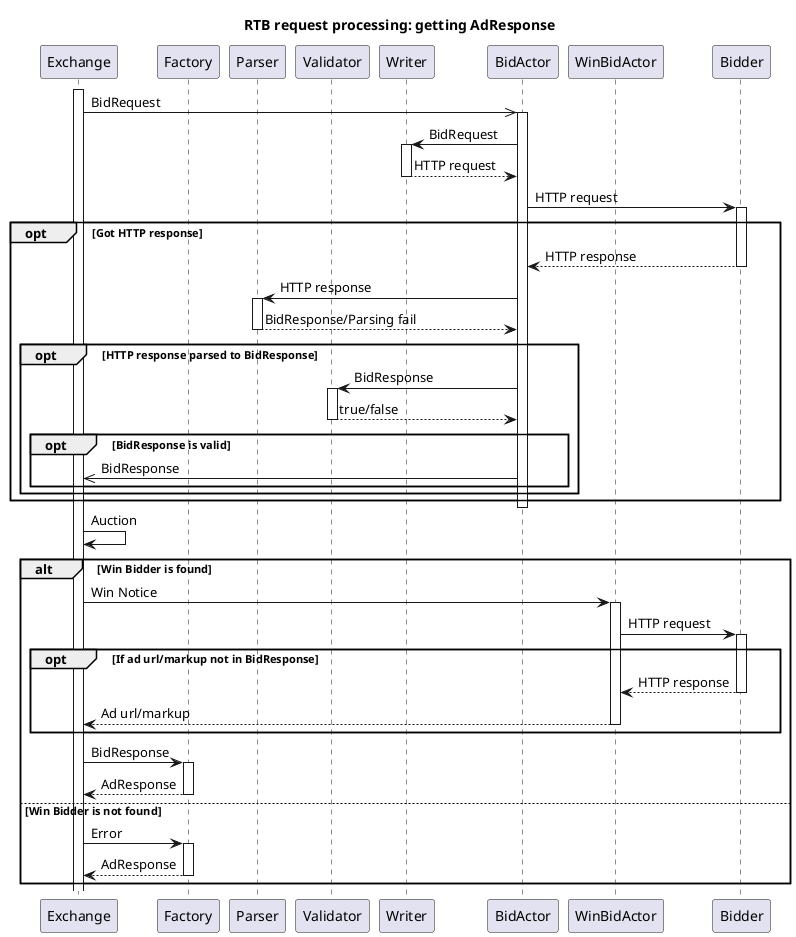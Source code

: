@startuml

title RTB request processing: getting AdResponse

participant Exchange
participant Factory
participant Parser
participant Validator
participant Writer
participant BidActor
participant WinBidActor
participant Bidder

activate Exchange
Exchange ->> BidActor: BidRequest
activate BidActor

BidActor -> Writer: BidRequest
activate Writer
Writer --> BidActor: HTTP request
deactivate Writer

BidActor -> Bidder: HTTP request
activate Bidder
opt Got HTTP response
    BidActor <-- Bidder: HTTP response
    deactivate Bidder

    BidActor -> Parser: HTTP response
    activate Parser

    BidActor <-- Parser: BidResponse/Parsing fail
    deactivate Parser
    opt HTTP response parsed to BidResponse
        BidActor -> Validator: BidResponse
        activate Validator
        BidActor <-- Validator: true/false
        deactivate Validator
        opt BidResponse is valid
            Exchange <<- BidActor: BidResponse
        end
    end
end

deactivate BidActor
    
Exchange -> Exchange: Auction

alt Win Bidder is found
    Exchange -> WinBidActor: Win Notice
    activate WinBidActor
    WinBidActor -> Bidder: HTTP request
    activate Bidder
    opt If ad url/markup not in BidResponse
        WinBidActor <-- Bidder: HTTP response
        deactivate Bidder
        Exchange <-- WinBidActor: Ad url/markup
        deactivate WinBidActor
    end

    Exchange -> Factory: BidResponse
    activate Factory
    Exchange <-- Factory: AdResponse
    deactivate Factory

else Win Bidder is not found
    Exchange -> Factory: Error
    activate Factory
    Exchange <-- Factory: AdResponse
    deactivate Factory
end

@enduml
